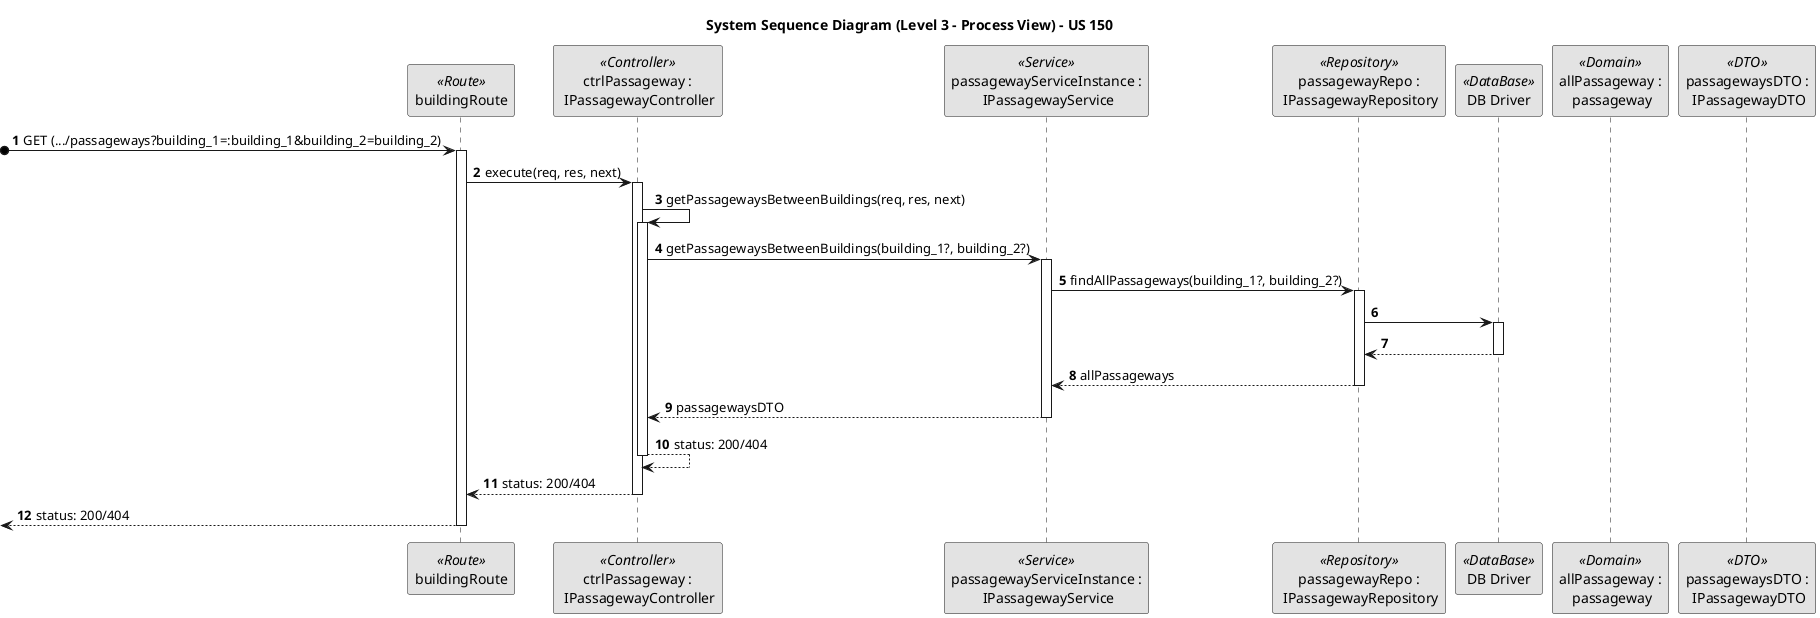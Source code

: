 @startuml
skinparam monochrome true
skinparam packageStyle rectangle
skinparam shadowing false

title System Sequence Diagram (Level 3 - Process View) - US 150
autonumber

participant "buildingRoute" as route <<Route>>
participant "ctrlPassageway :\n IPassagewayController" as controller <<Controller>>
participant "passagewayServiceInstance :\n IPassagewayService" as service <<Service>>
participant "passagewayRepo :\n IPassagewayRepository" as repo <<Repository>>
participant "DB Driver" as db <<DataBase>>

participant "allPassageway :\n passageway" as allPassageways <<Domain>>
participant "passagewaysDTO :\n IPassagewayDTO" as passagewaysDTO <<DTO>>

?o-> route : GET (.../passageways?building_1=:building_1&building_2=building_2)
activate route
    route -> controller : execute(req, res, next)
    activate controller
        controller -> controller : getPassagewaysBetweenBuildings(req, res, next)
        activate controller
            controller -> service : getPassagewaysBetweenBuildings(building_1?, building_2?)

            activate service
                service -> repo : findAllPassageways(building_1?, building_2?)
                activate repo
                    repo -> db :
                    activate db
                        db --> repo :
                    deactivate db
                    repo --> service : allPassageways
                deactivate repo
                service --> controller : passagewaysDTO
            deactivate service

            controller --> controller : status: 200/404
        deactivate controller
        controller --> route : status: 200/404
    deactivate controller

    <-- route : status: 200/404
deactivate route

@enduml